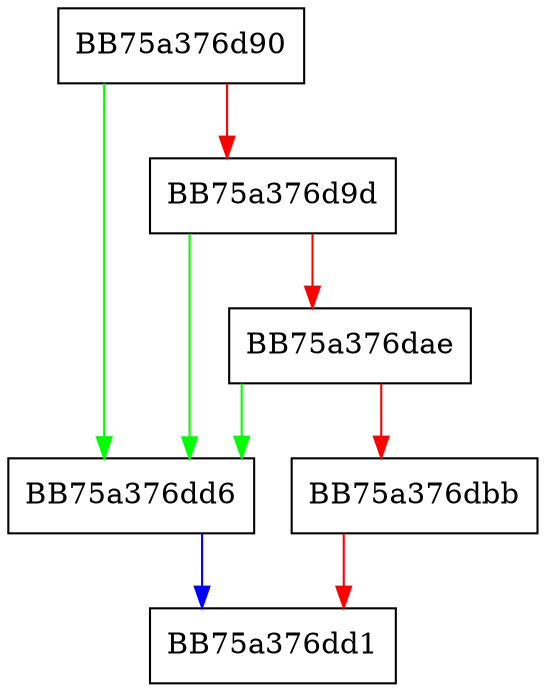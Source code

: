 digraph ccode_receiver {
  node [shape="box"];
  graph [splines=ortho];
  BB75a376d90 -> BB75a376dd6 [color="green"];
  BB75a376d90 -> BB75a376d9d [color="red"];
  BB75a376d9d -> BB75a376dd6 [color="green"];
  BB75a376d9d -> BB75a376dae [color="red"];
  BB75a376dae -> BB75a376dd6 [color="green"];
  BB75a376dae -> BB75a376dbb [color="red"];
  BB75a376dbb -> BB75a376dd1 [color="red"];
  BB75a376dd6 -> BB75a376dd1 [color="blue"];
}